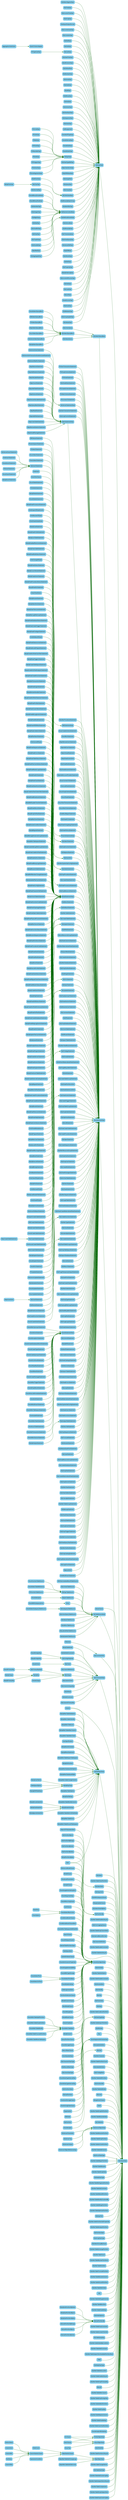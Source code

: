 
digraph G {
    center=true;
    rankdir=LR;
    //edge [color=red];
    concentrate=true;
    layout=dot;
    node [  // 设置所有节点的属性
        fontname = "Microsoft YaHei",
        fontsize = 12,
        shape = "Mrecord",
        color="skyblue",
        style="filled"
    ];
    edge [  // 设置所有边的属性
        fontname = "Microsoft YaHei",
        fontsize = 12,
        color="darkgreen"
    ];
        
    
    SQLAssignItem -> SQLExprImpl
    SQLUnionQuery -> SQLSelectQueryBase
    SQLSelectStatement -> SQLStatementImpl
    ValuesClause -> SQLObjectImpl
    SQLDropFunctionStatement -> SQLStatementImpl
    SQLStatementImpl -> SQLObjectImpl
    SQLUnnestTableSource -> SQLTableSourceImpl
    SQLReplaceStatement -> SQLStatementImpl
    SQLInsertStatement -> SQLInsertInto
    SQLCommentHint -> SQLObjectImpl
    SQLExprTableSource -> SQLTableSourceImpl
    SQLNotNullConstraint -> SQLConstraintImpl
    Column -> MySqlObjectImpl
    Column -> SQLObjectImpl
    SQLTableSourceImpl -> SQLObjectImpl
    SQLQueryExpr -> SQLExprImpl
    MySqlObjectImpl -> SQLObjectImpl
    MySqlEventSchedule -> MySqlObjectImpl
    SQLSelect -> SQLObjectImpl
    SQLConstraintImpl -> SQLObjectImpl
    MySqlSelectQueryBlock -> SQLSelectQueryBlock
    SQLAlterSystemGetConfigStatement -> SQLStatementImpl
    SQLAlterTableCheckPartition -> SQLObjectImpl
    SQLUnaryExpr -> SQLExprImpl
    SQLCharExpr -> SQLTextLiteralExpr
    SQLBinaryOpExprGroup -> SQLExprImpl
    SQLDeleteStatement -> SQLStatementImpl
    SQLDropProcedureStatement -> SQLStatementImpl
    SQLNCharExpr -> SQLTextLiteralExpr
    SQLIdentifierExpr -> SQLExprImpl
    SQLNumberExpr -> SQLNumericLiteralExpr
    SQLSelectItem -> SQLObjectImpl
    SQLMethodInvokeExpr -> SQLExprImpl
    SQLIntervalExpr -> SQLExprImpl
    SQLCreateViewStatement -> SQLStatementImpl
    SQLJoinTableSource -> SQLTableSourceImpl
    SQLShowProcessListStatement -> SQLStatementImpl
    SQLArgument -> SQLObjectImpl
    SQLWithSubqueryClause -> SQLObjectImpl
    SQLSelectQueryBlock -> SQLSelectQueryBase
    MergeUpdateClause -> SQLObjectImpl
    SQLBinaryOpExpr -> SQLExprImpl
    SQLIntegerExpr -> SQLNumericLiteralExpr
    SQLSelectOrderByItem -> SQLObjectImpl
    SQLTimestampExpr -> SQLExprImpl
    SQLPartitionBy -> SQLObjectImpl
    SQLDropResourceStatement -> SQLStatementImpl
    SQLAlterTableDisableLifecycle -> SQLObjectImpl
    MySqlCaseStatement -> MySqlStatementImpl
    SQLErrorLoggingClause -> SQLObjectImpl
    SQLBlockStatement -> SQLStatementImpl
    SQLInSubQueryExpr -> SQLExprImpl
    SQLRollbackStatement -> SQLStatementImpl
    SQLVariantRefExpr -> SQLExprImpl
    SQLAlterTableStatement -> SQLStatementImpl
    SQLCreateTableStatement -> SQLStatementImpl
    SQLJSONExpr -> SQLExprImpl
    MySqlShowProfileStatement -> MySqlStatementImpl
    SQLAlterTableDropColumnItem -> SQLObjectImpl
    SQLDbLinkExpr -> SQLExprImpl
    SQLExplainStatement -> SQLStatementImpl
    SQLWhileStatement -> SQLStatementImpl
    MySqlWhenStatement -> MySqlObjectImpl
    SQLExternalRecordFormat -> SQLObjectImpl
    SQLNotExpr -> SQLExprImpl
    SQLColumnDefinition -> SQLObjectImpl
    SQLAlterTableEnableConstraint -> SQLObjectImpl
    Entry -> SQLTableSourceImpl
    SQLListResourceGroupStatement -> SQLStatementImpl
    SQLAlterTableSetLifecycle -> SQLObjectImpl
    SQLSubqueryTableSource -> SQLTableSourceImpl
    SQLPropertyExpr -> SQLExprImpl
    MySqlAlterTableImportTablespace -> MySqlObjectImpl
    MySqlOrderingExpr -> SQLExprImpl
    SQLCurrentOfCursorExpr -> SQLExprImpl
    Item -> MySqlObjectImpl
    Item -> SQLObjectImpl
    Item -> OracleSQLObjectImpl
    SQLAnnIndex -> SQLObjectImpl
    SQLHexExpr -> SQLExprImpl
    SQLAlterTableSetOption -> SQLObjectImpl
    SQLShowColumnsStatement -> SQLStatementImpl
    SQLAlterMaterializedViewStatement -> SQLStatementImpl
    SQLAlterTableDisableConstraint -> SQLObjectImpl
    SQLCaseExpr -> SQLExprImpl
    SQLForeignKeyImpl -> SQLConstraintImpl
    SQLListExpr -> SQLExprImpl
    SQLSyncMetaStatement -> SQLStatementImpl
    SQLCreateOutlineStatement -> SQLStatementImpl
    SQLAlterDatabaseStatement -> SQLStatementImpl
    SQLDeclareItem -> SQLObjectImpl
    SQLBigIntExpr -> SQLNumericLiteralExpr
    OracleCursorExpr -> SQLExprImpl
    SQLInListExpr -> SQLExprImpl
    SQLDropOutlineStatement -> SQLStatementImpl
    SQLMergeStatement -> SQLStatementImpl
    OracleForStatement -> SQLForStatement
    SQLOrderBy -> SQLObjectImpl
    SQLExprStatement -> SQLStatementImpl
    SQLBetweenExpr -> SQLExprImpl
    SQLUpdateStatement -> SQLStatementImpl
    SQLDropSynonymStatement -> SQLStatementImpl
    Identity -> SQLObjectImpl
    SQLGroupingSetExpr -> SQLExprImpl
    SQLValuesExpr -> SQLExprImpl
    SQLShowSessionStatement -> SQLStatementImpl
    SQLParameter -> SQLObjectImpl
    SQLRenameUserStatement -> SQLStatementImpl
    SQLCommentStatement -> SQLStatementImpl
    SQLIfStatement -> SQLStatementImpl
    SQLDropDatabaseStatement -> SQLStatementImpl
    MySqlCreateTableStatement -> SQLCreateTableStatement
    SQLCloneTableStatement -> SQLStatementImpl
    SQLKeep -> SQLObjectImpl
    SQLAlterTableCoalescePartition -> SQLObjectImpl
    SQLCharacterDataType -> SQLDataTypeImpl
    SQLAlterTableImportPartition -> SQLObjectImpl
    SQLCheck -> SQLConstraintImpl
    OracleSelectPivot -> OracleSelectPivotBase
    SQLWindow -> SQLObjectImpl
    SQLWhoamiStatement -> SQLStatementImpl
    SQLRealExpr -> SQLNumericLiteralExpr
    Else -> SQLObjectImpl
    SQLPartition -> OracleSegmentAttributesImpl
    SQLUpdateSetItem -> SQLObjectImpl
    MySqlExtPartition -> MySqlObjectImpl
    SQLOver -> SQLObjectImpl
    SQLMatchAgainstExpr -> SQLExprImpl
    SQLExprImpl -> SQLObjectImpl
    SQLAggregateExpr -> SQLMethodInvokeExpr
    SQLExportTableStatement -> SQLStatementImpl
    SQLAlterCharacter -> SQLObjectImpl
    SQLAlterTablePartitionCount -> SQLObjectImpl
    SQLTimeExpr -> SQLExprImpl
    SQLAlterViewRenameStatement -> SQLStatementImpl
    SQLIndexDefinition -> SQLObjectImpl
    SQLPrivilegeItem -> SQLObjectImpl
    OracleCreateTableStatement -> SQLCreateTableStatement
    SQLRevokeStatement -> SQLPrivilegeStatement
    SQLCurrentTimeExpr -> SQLExprImpl
    SQLAlterTableAddPartition -> SQLObjectImpl
    MySqlAlterDatabaseSetOption -> MySqlObjectImpl
    SQLArrayExpr -> SQLExprImpl
    OracleDatetimeExpr -> OracleSQLObjectImpl
    SQLPartitionRef -> SQLObjectImpl
    SQLDumpStatement -> SQLStatementImpl
    SQLPartitionByList -> SQLPartitionBy
    SQLRefreshMaterializedViewStatement -> SQLStatementImpl
    SQLValuesQuery -> SQLSelectQueryBase
    SQLAlterTableAddIndex -> SQLObjectImpl
    SQLSmallIntExpr -> SQLNumericLiteralExpr
    SQLPurgeRecyclebinStatement -> SQLStatementImpl
    OdpsNewExpr -> SQLMethodInvokeExpr
    MySqlLockTableStatement -> MySqlStatementImpl
    SQLSetStatement -> SQLStatementImpl
    HiveInputOutputFormat -> SQLExprImpl
    SQLLimit -> SQLObjectImpl
    SQLCreateTableGroupStatement -> SQLStatementImpl
    SQLShowPartitionsStmt -> SQLStatementImpl
    SQLCurrentUserExpr -> SQLExprImpl
    SQLColumnReference -> SQLConstraintImpl
    SQLContainsExpr -> SQLExprImpl
    SQLShowStatisticListStmt -> SQLStatementImpl
    SQLShowGrantsStatement -> SQLStatementImpl
    SQLCreateTriggerStatement -> SQLStatementImpl
    SQLDropTableGroupStatement -> SQLStatementImpl
    SQLDropIndexStatement -> SQLStatementImpl
    MergeInsertClause -> SQLObjectImpl
    ElseIf -> SQLObjectImpl
    SQLAlterTableDropExtPartition -> SQLObjectImpl
    MySqlAlterDatabaseKillJob -> MySqlObjectImpl
    SQLAlterTableRenameIndex -> SQLObjectImpl
    SQLNullExpr -> SQLExprImpl
    SQLOptimizeStatement -> SQLStatementImpl
    SQLCallStatement -> SQLStatementImpl
    SQLSizeExpr -> SQLExprImpl
    SQLTableLike -> SQLObjectImpl
    SQLServerObjectReferenceExpr -> SQLServerObjectImpl
    SQLAlterTableRenamePartition -> SQLObjectImpl
    SQLPartitionByRange -> SQLPartitionBy
    SQLDataTypeImpl -> SQLObjectImpl
    SQLAlterTableDropPartition -> SQLObjectImpl
    SQLAlterTableArchivePartition -> SQLObjectImpl
    SQLShowCreateTableStatement -> SQLStatementImpl
    SQLAlterTableAddColumn -> SQLObjectImpl
    SQLCreateProcedureStatement -> SQLStatementImpl
    SQLStructDataType -> SQLObjectImpl
    SQLAlterTableRepairPartition -> SQLObjectImpl
    SQLAlterTableRename -> SQLObjectImpl
    SQLOpenStatement -> SQLStatementImpl
    SQLCreateSequenceStatement -> SQLStatementImpl
    SQLAlterResourceGroupStatement -> SQLStatementImpl
    SQLCastExpr -> SQLExprImpl
    SQLPrimaryKeyImpl -> SQLUnique
    SQLShowOutlinesStatement -> SQLStatementImpl
    SQLDropUserStatement -> SQLStatementImpl
    SQLDateTimeExpr -> SQLExprImpl
    SQLColumnCheck -> SQLConstraintImpl
    SQLCreateRoleStatement -> SQLStatementImpl
    SQLAlterTableDropIndex -> SQLObjectImpl
    SQLShowPackagesStatement -> SQLStatementImpl
    SQLAllColumnExpr -> SQLExprImpl
    SQLUnionQueryTableSource -> SQLTableSourceImpl
    SQLPartitionValue -> OracleSegmentAttributesImpl
    SQLArchiveTableStatement -> SQLStatementImpl
    SQLDefaultExpr -> SQLExprImpl
    SQLRowDataType -> SQLObjectImpl
    SQLPartitionByHash -> SQLPartitionBy
    SQLFetchStatement -> SQLStatementImpl
    SQLAlterTableReOrganizePartition -> SQLObjectImpl
    MySqlDisabledPlanCacheStatement -> MySqlStatementImpl
    MySqlStatementImpl -> SQLStatementImpl
    SQLAlterTableSetComment -> SQLObjectImpl
    SQLShowStatisticStmt -> SQLStatementImpl
    SQLAlterTableRebuildPartition -> SQLObjectImpl
    SQLAlterSequenceStatement -> SQLStatementImpl
    SQLAlterTableModifyClusteredBy -> SQLObjectImpl
    SQLAlterTableMergePartition -> SQLObjectImpl
    SQLPurgeTableStatement -> SQLStatementImpl
    SQLShowDatabasesStatement -> SQLStatementImpl
    SQLShowCreateMaterializedViewStatement -> SQLStatementImpl
    SQLValuesTableSource -> SQLTableSourceImpl
    SQLRecordDataType -> SQLDataTypeImpl
    SQLCreateFunctionStatement -> SQLStatementImpl
    SQLBooleanExpr -> SQLExprImpl
    SQLAlterTypeStatement -> SQLStatementImpl
    SQLAlterTableOptimizePartition -> SQLObjectImpl
    SQLExprHint -> SQLObjectImpl
    SQLCloseStatement -> SQLStatementImpl
    SQLSubmitJobStatement -> SQLStatementImpl
    SQLCreateIndexStatement -> SQLStatementImpl
    SQLShowTableGroupsStatement -> SQLStatementImpl
    SQLDropTableSpaceStatement -> SQLStatementImpl
    MySqlAlterTableChangeColumn -> MySqlObjectImpl
    SQLExportDatabaseStatement -> SQLStatementImpl
    SQLUseStatement -> SQLStatementImpl
    SQLAlterTablePartitionSetProperties -> SQLObjectImpl
    SQLReturnStatement -> SQLStatementImpl
    SQLAlterTableAnalyzePartition -> SQLObjectImpl
    MySqlPrimaryKey -> MySqlKey
    SQLPurgeTemporaryOutputStatement -> SQLStatementImpl
    SQLPartitionSpec -> SQLObjectImpl
    SQLArrayDataType -> SQLObjectImpl
    SQLSelectGroupByClause -> SQLObjectImpl
    HiveCreateTableStatement -> SQLCreateTableStatement
    SQLSavePointStatement -> SQLStatementImpl
    SQLShowCreateViewStatement -> SQLStatementImpl
    SQLAlterIndexStatement -> SQLStatementImpl
    SQLAlterTableExchangePartition -> SQLObjectImpl
    SQLCreateResourceGroupStatement -> SQLStatementImpl
    SQLAlterTableTouch -> SQLObjectImpl
    SQLAlterTableRecoverPartitions -> SQLObjectImpl
    SQLDropTypeStatement -> SQLStatementImpl
    SQLAlterTablePartition -> SQLObjectImpl
    SQLDropLogFileGroupStatement -> SQLStatementImpl
    SQLSubPartition -> OracleSegmentAttributesImpl
    SQLShowRecylebinStatement -> SQLStatementImpl
    SQLDropRoleStatement -> SQLStatementImpl
    SQLPurgeLogsStatement -> SQLStatementImpl
    SQLColumnUniqueKey -> SQLConstraintImpl
    SQLSomeExpr -> SQLExprImpl
    SQLShowIndexesStatement -> SQLStatementImpl
    SQLAlterTableTruncatePartition -> SQLObjectImpl
    OracleCreatePackageStatement -> OracleStatementImpl
    SQLAlterTableRenameColumn -> SQLObjectImpl
    SQLCommitStatement -> SQLStatementImpl
    SQLPartitionByValue -> SQLPartitionBy
    SQLAdhocTableSource -> SQLTableSourceImpl
    SQLAlterTableDiscardPartition -> SQLObjectImpl
    MySqlKillStatement -> SQLStatementImpl
    SQLBuildTableStatement -> SQLStatementImpl
    SQLCreateUserStatement -> SQLStatementImpl
    SQLShowCatalogsStatement -> SQLStatementImpl
    SQLAlterTableAlterIndex -> SQLObjectImpl
    SQLRestoreStatement -> SQLStatementImpl
    UDJ -> SQLObjectImpl
    SQLImportTableStatement -> SQLStatementImpl
    SQLExplainAnalyzeStatement -> SQLStatementImpl
    SQLAlterTableAddSupplemental -> SQLObjectImpl
    SQLShowErrorsStatement -> SQLStatementImpl
    SQLLoopStatement -> SQLStatementImpl
    SQLLateralViewTableSource -> SQLTableSourceImpl
    SQLDateExpr -> SQLExprImpl
    SQLAllExpr -> SQLExprImpl
    SQLImportDatabaseStatement -> SQLStatementImpl
    SQLShowMaterializedViewStatement -> SQLStatementImpl
    SQLAlterTableBlockSize -> SQLObjectImpl
    SQLAlterTableEnableKeys -> SQLObjectImpl
    SQLIndexOptions -> SQLObjectImpl
    SQLAlterSystemSetConfigStatement -> SQLStatementImpl
    SQLShowUsersStatement -> SQLStatementImpl
    SQLDefault -> SQLConstraintImpl
    SQLShowFunctionsStatement -> SQLStatementImpl
    SQLGrantStatement -> SQLPrivilegeStatement
    SQLSubPartitionByRange -> SQLSubPartitionBy
    SQLFloatExpr -> SQLNumericLiteralExpr
    SQLAnalyzeTableStatement -> SQLStatementImpl
    SQLDescribeStatement -> SQLStatementImpl
    SQLAlterTableDropConstraint -> SQLObjectImpl
    SQLAlterTableConvertCharSet -> SQLObjectImpl
    SQLUnique -> SQLConstraintImpl
    SQLDropSequenceStatement -> SQLStatementImpl
    SQLTinyIntExpr -> SQLNumericLiteralExpr
    SQLBinaryExpr -> SQLExprImpl
    SQLAnyExpr -> SQLExprImpl
    SQLServerObjectImpl -> SQLObjectImpl
    SQLExtractExpr -> SQLExprImpl
    SQLTruncateStatement -> SQLStatementImpl
    SQLTableSampling -> SQLObjectImpl
    SQLDeclareStatement -> SQLStatementImpl
    SQLAlterTableDeleteByCondition -> SQLObjectImpl
    SQLReleaseSavePointStatement -> SQLStatementImpl
    SQLCaseStatement -> SQLStatementImpl
    SQLAlterTableAddConstraint -> SQLObjectImpl
    SQLDropResourceGroupStatement -> SQLStatementImpl
    SQLAlterTableSubpartitionAvailablePartitionNum -> SQLObjectImpl
    Field -> SQLObjectImpl
    SQLMapDataType -> SQLObjectImpl
    SQLDoubleExpr -> SQLNumericLiteralExpr
    SQLAlterTableSetLocation -> SQLObjectImpl
    SQLAlterTableEnableLifecycle -> SQLObjectImpl
    SQLAlterTableDropPrimaryKey -> SQLObjectImpl
    SQLForStatement -> SQLStatementImpl
    Rebuild -> SQLObjectImpl
    SQLCreateDatabaseStatement -> SQLStatementImpl
    SQLDropViewStatement -> SQLStatementImpl
    SQLCreateMaterializedViewStatement -> SQLStatementImpl
    SQLDropServerStatement -> SQLStatementImpl
    SQLDecimalExpr -> SQLNumericLiteralExpr
    SQLFlashbackExpr -> SQLExprImpl
    SQLUnionDataType -> SQLDataTypeImpl
    SQLSequenceExpr -> SQLExprImpl
    SQLAlterViewStatement -> SQLStatementImpl
    SQLShowTablesStatement -> SQLStatementImpl
    SQLAlterTableAlterColumn -> SQLObjectImpl
    SQLCancelJobStatement -> SQLStatementImpl
    SQLAlterTableGroupStatement -> SQLStatementImpl
    SQLAlterTableDropForeignKey -> SQLObjectImpl
    SQLBackupStatement -> SQLStatementImpl
    SQLNullConstraint -> SQLConstraintImpl
    SQLAlterTableAddExtPartition -> SQLObjectImpl
    SQLShowViewsStatement -> SQLStatementImpl
    SQLDropTableStatement -> SQLStatementImpl
    SQLAlterTableDropKey -> SQLObjectImpl
    SQLDropEventStatement -> SQLStatementImpl
    SQLDropTriggerStatement -> SQLStatementImpl
    SQLAlterFunctionStatement -> SQLStatementImpl
    SQLAlterTableReplaceColumn -> SQLObjectImpl
    SQLShowQueryTaskStatement -> SQLStatementImpl
    SQLSubPartitionByList -> SQLSubPartitionBy
    SQLAlterTableDisableKeys -> SQLObjectImpl
    SQLAlterOutlineStatement -> SQLStatementImpl
    SQLAlterTableUnarchivePartition -> SQLObjectImpl
    SQLExistsExpr -> SQLExprImpl
    SQLDropCatalogStatement -> SQLStatementImpl
    SQLDropMaterializedViewStatement -> SQLStatementImpl
    SQLColumnPrimaryKey -> SQLConstraintImpl
    SQLSubPartitionByHash -> SQLSubPartitionBy
    SQLCopyFromStatement -> SQLStatementImpl
    OracleUnique -> SQLUnique
    OracleAnalyticWindowing -> SQLObjectImpl
    CellAssignment -> SQLExprImpl
    CellAssignmentItem -> OracleSQLObjectImpl
    PartitionExtensionClause -> OracleSQLObjectImpl
    OracleForeignKey -> SQLForeignKeyImpl
    OraclePrimaryKey -> SQLPrimaryKeyImpl
    ModelColumnClause -> OracleSQLObjectImpl
    PGInsertStatement -> SQLInsertStatement
    MainModelClause -> OracleSQLObjectImpl
    OracleIsOfTypeExpr -> SQLExprImpl
    PGTypeCastExpr -> SQLCastExpr
    OracleSQLObjectImpl -> SQLObjectImpl
    OracleRangeExpr -> OracleSQLObjectImpl
    ModelRulesClause -> OracleSQLObjectImpl
    OracleIntervalExpr -> SQLExprImpl
    OracleBinaryDoubleExpr -> SQLNumericLiteralExpr
    OracleTreatExpr -> OracleSQLObjectImpl
    OracleDataTypeIntervalYear -> SQLDataTypeImpl
    OracleLobStorageClause -> OracleSegmentAttributesImpl
    OracleIsSetExpr -> SQLExprImpl
    SQLSubPartitionBy -> SQLObjectImpl
    OracleAlterTableItem -> OracleSQLObjectImpl
    OracleDataTypeIntervalDay -> SQLDataTypeImpl
    MySqlCheckTableStatement -> MySqlStatementImpl
    ModelColumn -> OracleSQLObjectImpl
    OracleCheck -> SQLCheck
    OscarInsertStatement -> SQLInsertStatement
    QueryPartitionClause -> OracleSQLObjectImpl
    OracleBinaryFloatExpr -> SQLNumericLiteralExpr
    OracleUsingIndexClause -> OracleSegmentAttributesImpl
    OracleAnalytic -> SQLOver
    MySqlAnalyzeStatement -> SQLAnalyzeTableStatement
    OracleStorageClause -> OracleSQLObjectImpl
    SQLNumericLiteralExpr -> SQLExprImpl
    OdpsListStmt -> SQLStatementImpl
    MySqlShowRuleStatusStatement -> MySqlStatementImpl
    ReturnRowsClause -> OracleSQLObjectImpl
    OracleOuterExpr -> SQLExprImpl
    OracleSysdateExpr -> OracleSQLObjectImpl
    DrdsChangeDDLJob -> MySqlStatementImpl
    ReferenceModelClause -> OracleSQLObjectImpl
    OracleCreateIndexStatement -> SQLCreateIndexStatement
    ModelClause -> OracleSQLObjectImpl
    OracleAlterTableMoveTablespace -> OracleAlterTableItem
    PGUpdateStatement -> SQLUpdateStatement
    OdpsGrantStmt -> SQLGrantStatement
    OracleSelectQueryBlock -> SQLSelectQueryBlock
    PGSQLObjectImpl -> SQLObjectImpl
    FetchClause -> PGSQLObjectImpl
    FetchClause -> OscarObjectImpl
    HiveMultiInsertStatement -> SQLStatementImpl
    ForClause -> PGSQLObjectImpl
    ForClause -> OscarObjectImpl
    MySqlInsertStatement -> SQLInsertStatement
    PGStartTransactionStatement -> SQLStatementImpl
    PGDropSchemaStatement -> SQLStatementImpl
    OracleStatementImpl -> SQLStatementImpl
    PGShowStatement -> SQLStatementImpl
    DB2SelectQueryBlock -> SQLSelectQueryBlock
    OracleAlterTriggerStatement -> OracleStatementImpl
    SQLShowRolesStatement -> SQLStatementImpl
    PGCreateSchemaStatement -> SQLStatementImpl
    OracleDropDbLinkStatement -> OracleStatementImpl
    PGAlterSchemaStatement -> SQLStatementImpl
    PGSelectStatement -> SQLSelectStatement
    PGDeleteStatement -> SQLDeleteStatement
    PGSelectQueryBlock -> SQLSelectQueryBlock
    PGConnectToStatement -> SQLStatementImpl
    SQLServerInsertStatement -> SQLInsertStatement
    MySqlShowGrantsStatement -> SQLShowGrantsStatement
    SQLServerSetTransactionIsolationLevelStatement -> SQLServerStatementImpl
    SQLServerRollbackStatement -> SQLRollbackStatement
    MySqlUserName -> MySqlExprImpl
    SQLServerWaitForStatement -> SQLServerStatementImpl
    SQLServerUpdateStatement -> SQLUpdateStatement
    SQLServerParameter -> SQLServerObjectImpl
    SQLInsertInto -> SQLStatementImpl
    ClickhouseCreateTableStatement -> SQLCreateTableStatement
    SQLServerExecStatement -> SQLServerStatementImpl
    SQLServerTop -> SQLServerObjectImpl
    SQLServerOutput -> SQLServerObjectImpl
    MySqlAlterTableOption -> MySqlObjectImpl
    SQLStartTransactionStatement -> SQLStatementImpl
    MySqlShowStatusStatement -> MySqlStatementImpl
    SQLScriptCommitStatement -> SQLStatementImpl
    OracleExplainStatement -> SQLExplainStatement
    TDDLHint -> SQLCommentHint
    SQLZOrderBy -> SQLObjectImpl
    MySqlCursorDeclareStatement -> MySqlStatementImpl
    HiveInsert -> SQLInsertInto
    OracleLobParameters -> OracleSQLObjectImpl
    MySqlCreateUserStatement -> MySqlStatementImpl
    OdpsSelectQueryBlock -> SQLSelectQueryBlock
    SQLAlterTablePartitionLifecycle -> SQLObjectImpl
    SampleClause -> OracleSQLObjectImpl
    OdpsAddStatisticStatement -> OdpsStatementImpl
    OdpsStatisticClause -> OdpsObjectImpl
    MySqlShowProcedureStatusStatement -> MySqlStatementImpl
    OracleExecuteImmediateStatement -> OracleStatementImpl
    OracleSelectTableReference -> SQLExprTableSource
    MysqlShowStcStatement -> MySqlStatementImpl
    OracleSegmentAttributesImpl -> SQLObjectImpl
    OdpsStatementImpl -> SQLStatementImpl
    SQLAlterProcedureStatement -> SQLStatementImpl
    PGCircleExpr -> PGExprImpl
    DB2ValuesStatement -> DB2StatementImpl
    PGExprImpl -> SQLExprImpl
    PGCidrExpr -> PGExprImpl
    OracleExitStatement -> OracleStatementImpl
    CobarShowStatus -> MySqlStatementImpl
    OscarCreateSchemaStatement -> SQLStatementImpl
    OscarObjectImpl -> SQLObjectImpl
    BlinkCreateTableStatement -> SQLCreateTableStatement
    OscarSelectQueryBlock -> SQLSelectQueryBlock
    OracleSupplementalLogGrp -> OracleSQLObjectImpl
    MySqlDeclareStatement -> MySqlStatementImpl
    OdpsAlterTableSetChangeLogs -> OdpsObjectImpl
    OracleRunStatement -> SQLStatementImpl
    OscarTop -> OscarObjectImpl
    OracleSelectSubqueryTableSource -> SQLSubqueryTableSource
    OdpsSetLabelStatement -> OdpsStatementImpl
    OracleSelectJoin -> SQLJoinTableSource
    OdpsCountStatement -> OdpsStatementImpl
    MySqlDeleteStatement -> SQLDeleteStatement
    OdpsRemoveUserStatement -> SQLStatementImpl
    PGFunctionTableSource -> SQLExprTableSource
    OracleWithSubqueryEntry -> Entry
    OdpsAddTableStatement -> OdpsStatementImpl
    MySqlUpdateStatement -> SQLUpdateStatement
    OdpsAddUserStatement -> SQLStatementImpl
    OdpsExstoreStatement -> OdpsStatementImpl
    OdpsUnloadStatement -> SQLStatementImpl
    SQLAlterTableChangeOwner -> SQLObjectImpl
    MySqlSelectIntoStatement -> MySqlStatementImpl
    MySqlSubPartitionByValue -> SQLSubPartitionBy
    MySqlClearPlanCacheStatement -> MySqlStatementImpl
    MySqlOutFileExpr -> MySqlObjectImpl
    MySqlAlterLogFileGroupStatement -> MySqlStatementImpl
    OdpsShowGrantsStmt -> SQLStatementImpl
    MySqlShowDatabaseStatusStatement -> MySqlStatementImpl
    SQLShowRoleStatement -> SQLStatementImpl
    SQLServerSelectQueryBlock -> SQLSelectQueryBlock
    MySqlCharExpr -> SQLCharExpr
    MySqlShowCreateTriggerStatement -> MySqlStatementImpl
    PGBoxExpr -> PGExprImpl
    OdpsDeclareVariableStatement -> OdpsStatementImpl
    MySqlShowPrivilegesStatement -> MySqlStatementImpl
    OdpsQueryAliasStatement -> OdpsStatementImpl
    HiveInsertStatement -> SQLInsertStatement
    PGPointExpr -> PGExprImpl
    DrdsRollbackDDLJob -> MySqlStatementImpl
    AntsparkCreateTableStatement -> SQLCreateTableStatement
    SQLTableDataType -> SQLObjectImpl
    SQLDataTypeRefExpr -> SQLExprImpl
    OracleArgumentExpr -> OracleSQLObjectImpl
    MySqlExplainStatement -> SQLExplainStatement
    OracleAlterTableSplitPartition -> OracleAlterTableItem
    OracleReturningClause -> OracleSQLObjectImpl
    MySqlAlterTableModifyColumn -> MySqlObjectImpl
    OracleMultiInsertStatement -> OracleStatementImpl
    MysqlForeignKey -> SQLForeignKeyImpl
    CycleClause -> OracleSQLObjectImpl
    MySqlTableIndex -> SQLConstraintImpl
    OracleSelectRestriction -> OracleSQLObjectImpl
    OracleAlterTableDropPartition -> OracleAlterTableItem
    OdpsTransformExpr -> SQLExprImpl
    OracleInsertStatement -> SQLInsertStatement
    OracleAlterTablespaceStatement -> OracleStatementImpl
    OracleLabelStatement -> OracleStatementImpl
    CheckOption -> OracleSelectRestriction
    ConditionalInsertClause -> OracleSQLObjectImpl
    InsertIntoClause -> SQLInsertInto
    ConditionalInsertClauseItem -> OracleSQLObjectImpl
    OracleAlterTablespaceAddDataFile -> OracleSQLObjectImpl
    ReadOnly -> OracleSelectRestriction
    OracleAlterViewStatement -> OracleStatementImpl
    OracleLockTableStatement -> OracleStatementImpl
    MySqlIndexHintImpl -> MySqlObjectImpl
    OracleSetTransactionStatement -> OracleStatementImpl
    OdpsUDTFSQLSelectItem -> SQLSelectItem
    OracleAlterSessionStatement -> OracleStatementImpl
    SearchClause -> OracleSQLObjectImpl
    OracleFileSpecification -> OracleSQLObjectImpl
    OracleAlterSynonymStatement -> OracleStatementImpl
    OracleAlterTableModify -> OracleAlterTableItem
    OracleDeleteStatement -> SQLDeleteStatement
    OracleSelectUnPivot -> OracleSelectPivotBase
    OracleSelectPivotBase -> OracleSQLObjectImpl
    OracleUpdateStatement -> SQLUpdateStatement
    OracleGotoStatement -> OracleStatementImpl
    NestedTablePartitionSpec -> OracleSQLObjectImpl
    TableSpaceItem -> OracleSQLObjectImpl
    UpdateIndexesClause -> OracleSQLObjectImpl
    OracleAlterTableTruncatePartition -> OracleAlterTableItem
    OracleExceptionStatement -> OracleStatementImpl
    OracleCreateDatabaseDbLinkStatement -> OracleStatementImpl
    PGMacAddrExpr -> PGExprImpl
    MySqlShowDatasourcesStatement -> MySqlStatementImpl
    MysqlDeallocatePrepareStatement -> MySqlStatementImpl
    SQLAlterTableAddClusteringKey -> SQLObjectImpl
    SQLTextLiteralExpr -> SQLExprImpl
    MysqlCreateFullTextCharFilterStatement -> MySqlStatementImpl
    MySqlShowTriggersStatement -> MySqlStatementImpl
    MySqlCreateTableSpaceStatement -> MySqlStatementImpl
    MySqlUpdateTableSource -> SQLTableSourceImpl
    MysqlCreateFullTextAnalyzerStatement -> MySqlStatementImpl
    MySqlShowCreateFunctionStatement -> MySqlStatementImpl
    MySqlSetTransactionStatement -> MySqlStatementImpl
    MySqlAlterTableAlterFullTextIndex -> MySqlObjectImpl
    MySqlShowEngineStatement -> MySqlStatementImpl
    MySqlDeclareHandlerStatement -> MySqlStatementImpl
    MysqlCreateFullTextTokenizerStatement -> MySqlStatementImpl
    MySqlShowProfilesStatement -> MySqlStatementImpl
    MySqlShowClusterNameStatement -> MySqlStatementImpl
    MySqlShowBinLogEventsStatement -> MySqlStatementImpl
    MySqlShowNodeStatement -> MySqlStatementImpl
    MySqlPartitionByKey -> SQLPartitionBy
    MySqlShowHMSMetaStatement -> MySqlStatementImpl
    MySqlShowCollationStatement -> MySqlStatementImpl
    MySqlFlashbackStatement -> MySqlStatementImpl
    DrdsCancelDDLJob -> MySqlStatementImpl
    TableSpaceOption -> MySqlExprImpl
    MySqlShowSequencesStatement -> MySqlStatementImpl
    MySqlAlterTableForce -> MySqlObjectImpl
    MySqlShowErrorsStatement -> MySqlStatementImpl
    MySqlShowTableStatusStatement -> MySqlStatementImpl
    MySqlShowPlanCacheStatusStatement -> MySqlStatementImpl
    MySqlShowMasterLogsStatement -> MySqlStatementImpl
    MySqlShowDsStatement -> MySqlStatementImpl
    MySqlShowTraceStatement -> MySqlStatementImpl
    MySqlShowSlaveHostsStatement -> MySqlStatementImpl
    MysqlCreateFullTextTokenFilterStatement -> MySqlStatementImpl
    MySqlShowBroadcastsStatement -> MySqlStatementImpl
    MySqlRaftLeaderTransferStatement -> MySqlStatementImpl
    MysqlShowDbLockStatement -> MySqlStatementImpl
    MysqlDropFullTextStatement -> MySqlStatementImpl
    MySqlAlterEventStatement -> MySqlStatementImpl
    MySqlDeclareConditionStatement -> MySqlStatementImpl
    MySqlAlterTableDiscardTablespace -> MySqlObjectImpl
    MySqlMigrateStatement -> MySqlStatementImpl
    MySqlManageInstanceGroupStatement -> MySqlStatementImpl
    MySqlAlterTablespaceStatement -> MySqlStatementImpl
    MySqlCreateAddLogFileGroupStatement -> MySqlStatementImpl
    MysqlShowCreateFullTextStatement -> MySqlStatementImpl
    MySqlShowAuthorsStatement -> MySqlStatementImpl
    MySqlShowBinaryLogsStatement -> MySqlStatementImpl
    MySqlSubPartitionByList -> SQLSubPartitionBy
    MySqlRenameTableStatement -> MySqlStatementImpl
    MySqlRaftMemberChangeStatement -> MySqlStatementImpl
    SQLShowVariantsStatement -> SQLStatementImpl
    MySqlUpdatePlanCacheStatement -> MySqlStatementImpl
    OdpsReadStatement -> OdpsStatementImpl
    MySqlShowConfigStatement -> MySqlStatementImpl
    MySqlShowCharacterSetStatement -> MySqlStatementImpl
    MySqlUnlockTablesStatement -> MySqlStatementImpl
    MySqlAlterTableValidation -> MySqlObjectImpl
    MySqlShowFunctionCodeStatement -> MySqlStatementImpl
    MySqlShowTopologyStatement -> MySqlStatementImpl
    MySqlShowOpenTablesStatement -> MySqlStatementImpl
    MySqlAlterTableOrderBy -> MySqlObjectImpl
    MySqlShowPhysicalProcesslistStatement -> MySqlStatementImpl
    MySqlAlterServerStatement -> MySqlStatementImpl
    MySqlShowFunctionStatusStatement -> MySqlStatementImpl
    MySqlKey -> SQLUnique
    MySqlRenameSequenceStatement -> MySqlStatementImpl
    MySqlShowPartitionsStatement -> MySqlStatementImpl
    MySqlShowProcedureCodeStatement -> MySqlStatementImpl
    MySqlShowSlowStatement -> MySqlStatementImpl
    MySqlForceIndexHint -> MySqlIndexHintImpl
    MySqlShowRuleStatement -> MySqlStatementImpl
    MySqlFlushStatement -> MySqlStatementImpl
    MySqlExecuteForAdsStatement -> MySqlStatementImpl
    MySqlShowSlaveStatusStatement -> MySqlStatementImpl
    MySqlAlterTableLock -> MySqlObjectImpl
    MySqlShowMigrateTaskStatusStatement -> MySqlStatementImpl
    MySqlShowMasterStatusStatement -> MySqlStatementImpl
    MySqlCreateEventStatement -> MySqlStatementImpl
    MySqlHelpStatement -> MySqlStatementImpl
    MySqlShowDdlStatusStatement -> MySqlStatementImpl
    MysqlCreateFullTextDictionaryStatement -> MySqlStatementImpl
    MySqlUseIndexHint -> MySqlIndexHintImpl
    MySqlSubPartitionByKey -> SQLSubPartitionBy
    MysqlShowFullTextStatement -> MySqlStatementImpl
    MySqlShowCreateDatabaseStatement -> MySqlStatementImpl
    MySqlShowRelayLogEventsStatement -> MySqlStatementImpl
    MysqlShowHtcStatement -> MySqlStatementImpl
    MySqlExplainPlanCacheStatement -> MySqlStatementImpl
    MySqlLeaveStatement -> MySqlStatementImpl
    MySqlShowJobStatusStatement -> MySqlStatementImpl
    MySqlIgnoreIndexHint -> MySqlIndexHintImpl
    MySqlShowPluginsStatement -> MySqlStatementImpl
    MySqlShowProcessListStatement -> SQLShowProcessListStatement
    MySqlCreateServerStatement -> MySqlStatementImpl
    MySqlShowEventsStatement -> MySqlStatementImpl
    MySqlShowEnginesStatement -> MySqlStatementImpl
    MySqlChecksumTableStatement -> MySqlStatementImpl
    MySqlCreateExternalCatalogStatement -> MySqlStatementImpl
    MySqlAlterTableAlterColumn -> MySqlObjectImpl
    MySqlRepeatStatement -> MySqlStatementImpl
    MysqlAlterFullTextStatement -> MySqlStatementImpl
    MySqlShowCreateProcedureStatement -> MySqlStatementImpl
    MySqlShowCreateEventStatement -> MySqlStatementImpl
    MySqlIterateStatement -> MySqlStatementImpl
    MySqlUnique -> MySqlKey
    MySqlShowPlanCacheStatement -> MySqlStatementImpl
    MySqlShowHelpStatement -> MySqlStatementImpl
    MySqlShowContributorsStatement -> MySqlStatementImpl
    OracleCreateTypeStatement -> OracleStatementImpl
    OdpsAddFileStatement -> OdpsStatementImpl
    OracleCreateSynonymStatement -> OracleStatementImpl
    DrdsShowMetadataLock -> MySqlStatementImpl
    OdpsAddAccountProviderStatement -> SQLStatementImpl
    OracleContinueStatement -> OracleStatementImpl
    OdpsUndoTableStatement -> OdpsStatementImpl
    OraclePipeRowStatement -> OracleStatementImpl
    OracleRaiseStatement -> OracleStatementImpl
    SQLAlterTableSubpartitionLifecycle -> SQLObjectImpl
    MySqlJSONTableExpr -> MySqlExprImpl
    MySqlPrepareStatement -> MySqlStatementImpl
    MysqlAlterTableAlterCheck -> MySqlObjectImpl
    DB2IntermediateResultTableSource -> SQLTableSourceImpl
    OdpsCreateTableStatement -> HiveCreateTableStatement
    SQLSelectQueryBase -> SQLObjectImpl
    MySqlAlterUserStatement -> MySqlStatementImpl
    OscarSelectStatement -> SQLSelectStatement
    OracleXmlColumnProperties -> OracleSQLObjectImpl
    OscarDeleteStatement -> SQLDeleteStatement
    TableCount -> OdpsStatisticClause
    OscarFunctionTableSource -> SQLExprTableSource
    ColumnSum -> ColumnStatisticClause
    OdpsRemoveStatisticStatement -> OdpsStatementImpl
    OdpsAlterTableSetFileFormat -> OdpsObjectImpl
    ColumnMin -> ColumnStatisticClause
    OscarUpdateStatement -> SQLUpdateStatement
    Organization -> OracleSegmentAttributesImpl
    OracleSupplementalIdKey -> OracleSQLObjectImpl
    OIDIndex -> OracleSegmentAttributesImpl
    OscarConnectToStatement -> SQLStatementImpl
    HiveLoadDataStatement -> SQLStatementImpl
    OscarDropSchemaStatement -> SQLStatementImpl
    ExpressionCondition -> OdpsStatisticClause
    OscarShowStatement -> SQLStatementImpl
    NullValue -> ColumnStatisticClause
    ColumnMax -> ColumnStatisticClause
    OscarStartTransactionStatement -> SQLStatementImpl
    OdpsInstallPackageStatement -> OdpsStatementImpl
    DistinctValue -> ColumnStatisticClause
    OscarAlterSchemaStatement -> SQLStatementImpl
    OracleXMLTypeStorage -> OracleSQLObjectImpl
    PGInetExpr -> PGExprImpl
    PGPolygonExpr -> PGExprImpl
    OdpsObjectImpl -> SQLObjectImpl
    MySqlLoadXmlStatement -> MySqlStatementImpl
    MySqlShowWarningsStatement -> MySqlStatementImpl
    MySqlResetStatement -> MySqlStatementImpl
    MySqlExecuteStatement -> MySqlStatementImpl
    PGExtractExpr -> PGExprImpl
    PGLineSegmentsExpr -> PGExprImpl
    UserSpecification -> MySqlObjectImpl
    MySqlBinlogStatement -> MySqlStatementImpl
    SQLAlterTableCompression -> SQLObjectImpl
    MySqlExprImpl -> MySqlObjectImpl
    DB2CreateTableStatement -> SQLCreateTableStatement
    HiveMsckRepairStatement -> SQLStatementImpl
    HiveCreateFunctionStatement -> SQLCreateFunctionStatement
    SQLShowACLStatement -> SQLStatementImpl
    OdpsShowChangelogsStatement -> SQLStatementImpl
    SQLAlterTableDropSubpartition -> SQLObjectImpl
    SQLAlterTableDropClusteringKey -> SQLObjectImpl
    DrdsBaselineStatement -> MySqlStatementImpl
    SQLShowHistoryStatement -> SQLStatementImpl
    DB2StatementImpl -> SQLStatementImpl
    DrdsClearDDLJobCache -> MySqlStatementImpl
    MySqlHintStatement -> MySqlStatementImpl
    DrdsRemoveDDLJob -> MySqlStatementImpl
    ColumnStatisticClause -> OdpsStatisticClause
    SQLPrivilegeStatement -> SQLStatementImpl
    SQLServerStatementImpl -> SQLStatementImpl
    PhoenixStatementImpl -> SQLStatementImpl
    PhoenixUpsertStatement -> PhoenixStatementImpl
    OdpsRestoreStatement -> OdpsStatementImpl
    AggregationStatVisitor -> SQLASTVisitorAdapter
    MySqlLoadDataInFileStatement -> MySqlStatementImpl
    DrdsShowDDLJobs -> MySqlStatementImpl
    MySqlOptimizeStatement -> MySqlStatementImpl
    PrestoSelectStatement -> SQLSelectStatement
    DrdsInspectDDLJobCache -> MySqlStatementImpl
    SQLJSONValueExpr -> SQLExprImpl
    DrdsRecoverDDLJob -> MySqlStatementImpl
    DrdsShowGlobalIndex -> MySqlStatementImpl
}